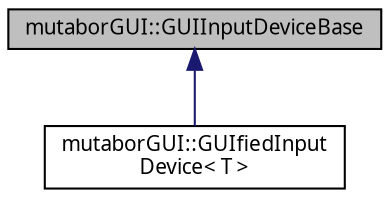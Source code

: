 digraph "mutaborGUI::GUIInputDeviceBase"
{
  edge [fontname="Sans",fontsize="10",labelfontname="Sans",labelfontsize="10"];
  node [fontname="Sans",fontsize="10",shape=record];
  Node0 [label="mutaborGUI::GUIInputDeviceBase",height=0.2,width=0.4,color="black", fillcolor="grey75", style="filled", fontcolor="black"];
  Node0 -> Node1 [dir="back",color="midnightblue",fontsize="10",style="solid",fontname="Sans"];
  Node1 [label="mutaborGUI::GUIfiedInput\lDevice\< T \>",height=0.2,width=0.4,color="black", fillcolor="white", style="filled",URL="$d6/d8f/classmutaborGUI_1_1GUIfiedInputDevice.html"];
}
